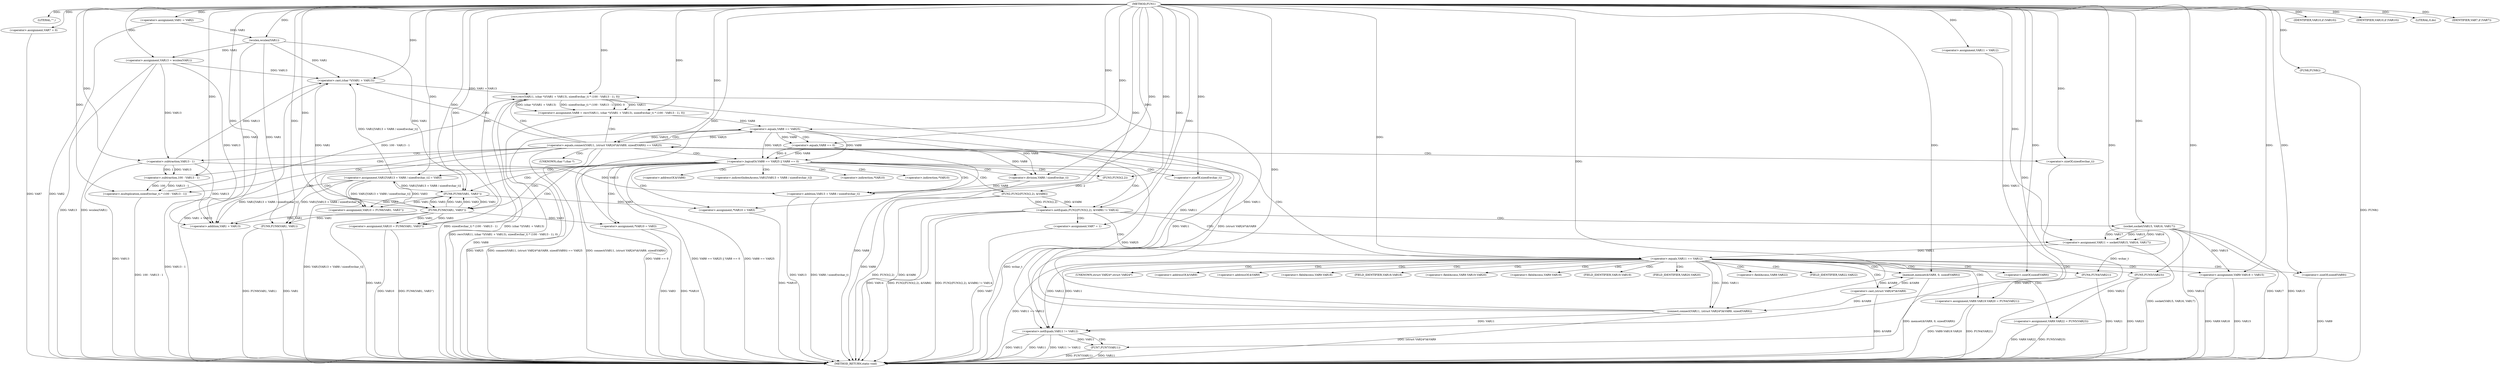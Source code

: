 digraph FUN1 {  
"1000100" [label = "(METHOD,FUN1)" ]
"1000272" [label = "(METHOD_RETURN,static void)" ]
"1000103" [label = "(LITERAL,\"\",)" ]
"1000104" [label = "(<operator>.assignment,VAR1 = VAR2)" ]
"1000112" [label = "(<operator>.assignment,VAR7 = 0)" ]
"1000119" [label = "(<operator>.assignment,VAR11 = VAR12)" ]
"1000123" [label = "(<operator>.assignment,VAR13 = wcslen(VAR1))" ]
"1000125" [label = "(wcslen,wcslen(VAR1))" ]
"1000130" [label = "(<operator>.notEquals,FUN2(FUN3(2,2), &VAR6) != VAR14)" ]
"1000131" [label = "(FUN2,FUN2(FUN3(2,2), &VAR6))" ]
"1000132" [label = "(FUN3,FUN3(2,2))" ]
"1000140" [label = "(<operator>.assignment,VAR7 = 1)" ]
"1000143" [label = "(<operator>.assignment,VAR11 = socket(VAR15, VAR16, VAR17))" ]
"1000145" [label = "(socket,socket(VAR15, VAR16, VAR17))" ]
"1000150" [label = "(<operator>.equals,VAR11 == VAR12)" ]
"1000155" [label = "(memset,memset(&VAR9, 0, sizeof(VAR9)))" ]
"1000159" [label = "(<operator>.sizeOf,sizeof(VAR9))" ]
"1000161" [label = "(<operator>.assignment,VAR9.VAR18 = VAR15)" ]
"1000166" [label = "(<operator>.assignment,VAR9.VAR19.VAR20 = FUN4(VAR21))" ]
"1000172" [label = "(FUN4,FUN4(VAR21))" ]
"1000174" [label = "(<operator>.assignment,VAR9.VAR22 = FUN5(VAR23))" ]
"1000178" [label = "(FUN5,FUN5(VAR23))" ]
"1000181" [label = "(<operator>.equals,connect(VAR11, (struct VAR24*)&VAR9, sizeof(VAR9)) == VAR25)" ]
"1000182" [label = "(connect,connect(VAR11, (struct VAR24*)&VAR9, sizeof(VAR9)))" ]
"1000184" [label = "(<operator>.cast,(struct VAR24*)&VAR9)" ]
"1000188" [label = "(<operator>.sizeOf,sizeof(VAR9))" ]
"1000193" [label = "(<operator>.assignment,VAR8 = recv(VAR11, (char *)(VAR1 + VAR13), sizeof(wchar_t) * (100 - VAR13 - 1), 0))" ]
"1000195" [label = "(recv,recv(VAR11, (char *)(VAR1 + VAR13), sizeof(wchar_t) * (100 - VAR13 - 1), 0))" ]
"1000197" [label = "(<operator>.cast,(char *)(VAR1 + VAR13))" ]
"1000199" [label = "(<operator>.addition,VAR1 + VAR13)" ]
"1000202" [label = "(<operator>.multiplication,sizeof(wchar_t) * (100 - VAR13 - 1))" ]
"1000203" [label = "(<operator>.sizeOf,sizeof(wchar_t))" ]
"1000205" [label = "(<operator>.subtraction,100 - VAR13 - 1)" ]
"1000207" [label = "(<operator>.subtraction,VAR13 - 1)" ]
"1000212" [label = "(<operator>.logicalOr,VAR8 == VAR25 || VAR8 == 0)" ]
"1000213" [label = "(<operator>.equals,VAR8 == VAR25)" ]
"1000216" [label = "(<operator>.equals,VAR8 == 0)" ]
"1000221" [label = "(<operator>.assignment,VAR1[VAR13 + VAR8 / sizeof(wchar_t)] = VAR3)" ]
"1000224" [label = "(<operator>.addition,VAR13 + VAR8 / sizeof(wchar_t))" ]
"1000226" [label = "(<operator>.division,VAR8 / sizeof(wchar_t))" ]
"1000228" [label = "(<operator>.sizeOf,sizeof(wchar_t))" ]
"1000231" [label = "(<operator>.assignment,VAR10 = FUN6(VAR1, VAR3''))" ]
"1000233" [label = "(FUN6,FUN6(VAR1, VAR3''))" ]
"1000237" [label = "(IDENTIFIER,VAR10,if (VAR10))" ]
"1000239" [label = "(<operator>.assignment,*VAR10 = VAR3)" ]
"1000243" [label = "(<operator>.assignment,VAR10 = FUN6(VAR1, VAR3''))" ]
"1000245" [label = "(FUN6,FUN6(VAR1, VAR3''))" ]
"1000249" [label = "(IDENTIFIER,VAR10,if (VAR10))" ]
"1000251" [label = "(<operator>.assignment,*VAR10 = VAR3)" ]
"1000255" [label = "(LITERAL,0,do)" ]
"1000257" [label = "(<operator>.notEquals,VAR11 != VAR12)" ]
"1000261" [label = "(FUN7,FUN7(VAR11))" ]
"1000264" [label = "(IDENTIFIER,VAR7,if (VAR7))" ]
"1000266" [label = "(FUN8,FUN8())" ]
"1000269" [label = "(FUN9,FUN9(VAR1, VAR1))" ]
"1000135" [label = "(<operator>.addressOf,&VAR6)" ]
"1000156" [label = "(<operator>.addressOf,&VAR9)" ]
"1000162" [label = "(<operator>.fieldAccess,VAR9.VAR18)" ]
"1000164" [label = "(FIELD_IDENTIFIER,VAR18,VAR18)" ]
"1000167" [label = "(<operator>.fieldAccess,VAR9.VAR19.VAR20)" ]
"1000168" [label = "(<operator>.fieldAccess,VAR9.VAR19)" ]
"1000170" [label = "(FIELD_IDENTIFIER,VAR19,VAR19)" ]
"1000171" [label = "(FIELD_IDENTIFIER,VAR20,VAR20)" ]
"1000175" [label = "(<operator>.fieldAccess,VAR9.VAR22)" ]
"1000177" [label = "(FIELD_IDENTIFIER,VAR22,VAR22)" ]
"1000185" [label = "(UNKNOWN,struct VAR24*,struct VAR24*)" ]
"1000186" [label = "(<operator>.addressOf,&VAR9)" ]
"1000198" [label = "(UNKNOWN,char *,char *)" ]
"1000222" [label = "(<operator>.indirectIndexAccess,VAR1[VAR13 + VAR8 / sizeof(wchar_t)])" ]
"1000240" [label = "(<operator>.indirection,*VAR10)" ]
"1000252" [label = "(<operator>.indirection,*VAR10)" ]
  "1000181" -> "1000272"  [ label = "DDG: VAR25"] 
  "1000212" -> "1000272"  [ label = "DDG: VAR8 == 0"] 
  "1000224" -> "1000272"  [ label = "DDG: VAR8 / sizeof(wchar_t)"] 
  "1000181" -> "1000272"  [ label = "DDG: connect(VAR11, (struct VAR24*)&VAR9, sizeof(VAR9)) == VAR25"] 
  "1000261" -> "1000272"  [ label = "DDG: FUN7(VAR11)"] 
  "1000181" -> "1000272"  [ label = "DDG: connect(VAR11, (struct VAR24*)&VAR9, sizeof(VAR9))"] 
  "1000257" -> "1000272"  [ label = "DDG: VAR12"] 
  "1000174" -> "1000272"  [ label = "DDG: FUN5(VAR23)"] 
  "1000130" -> "1000272"  [ label = "DDG: FUN2(FUN3(2,2), &VAR6) != VAR14"] 
  "1000184" -> "1000272"  [ label = "DDG: &VAR9"] 
  "1000166" -> "1000272"  [ label = "DDG: FUN4(VAR21)"] 
  "1000224" -> "1000272"  [ label = "DDG: VAR13"] 
  "1000123" -> "1000272"  [ label = "DDG: wcslen(VAR1)"] 
  "1000226" -> "1000272"  [ label = "DDG: VAR8"] 
  "1000178" -> "1000272"  [ label = "DDG: VAR23"] 
  "1000239" -> "1000272"  [ label = "DDG: *VAR10"] 
  "1000216" -> "1000272"  [ label = "DDG: VAR8"] 
  "1000213" -> "1000272"  [ label = "DDG: VAR8"] 
  "1000251" -> "1000272"  [ label = "DDG: VAR3"] 
  "1000188" -> "1000272"  [ label = "DDG: VAR9"] 
  "1000131" -> "1000272"  [ label = "DDG: FUN3(2,2)"] 
  "1000140" -> "1000272"  [ label = "DDG: VAR7"] 
  "1000193" -> "1000272"  [ label = "DDG: recv(VAR11, (char *)(VAR1 + VAR13), sizeof(wchar_t) * (100 - VAR13 - 1), 0)"] 
  "1000182" -> "1000272"  [ label = "DDG: (struct VAR24*)&VAR9"] 
  "1000269" -> "1000272"  [ label = "DDG: FUN9(VAR1, VAR1)"] 
  "1000228" -> "1000272"  [ label = "DDG: wchar_t"] 
  "1000251" -> "1000272"  [ label = "DDG: *VAR10"] 
  "1000155" -> "1000272"  [ label = "DDG: memset(&VAR9, 0, sizeof(VAR9))"] 
  "1000166" -> "1000272"  [ label = "DDG: VAR9.VAR19.VAR20"] 
  "1000221" -> "1000272"  [ label = "DDG: VAR1[VAR13 + VAR8 / sizeof(wchar_t)]"] 
  "1000207" -> "1000272"  [ label = "DDG: VAR13"] 
  "1000257" -> "1000272"  [ label = "DDG: VAR11"] 
  "1000145" -> "1000272"  [ label = "DDG: VAR17"] 
  "1000205" -> "1000272"  [ label = "DDG: VAR13 - 1"] 
  "1000266" -> "1000272"  [ label = "DDG: FUN8()"] 
  "1000212" -> "1000272"  [ label = "DDG: VAR8 == VAR25 || VAR8 == 0"] 
  "1000261" -> "1000272"  [ label = "DDG: VAR11"] 
  "1000195" -> "1000272"  [ label = "DDG: (char *)(VAR1 + VAR13)"] 
  "1000197" -> "1000272"  [ label = "DDG: VAR1 + VAR13"] 
  "1000212" -> "1000272"  [ label = "DDG: VAR8 == VAR25"] 
  "1000131" -> "1000272"  [ label = "DDG: &VAR6"] 
  "1000112" -> "1000272"  [ label = "DDG: VAR7"] 
  "1000172" -> "1000272"  [ label = "DDG: VAR21"] 
  "1000143" -> "1000272"  [ label = "DDG: socket(VAR15, VAR16, VAR17)"] 
  "1000213" -> "1000272"  [ label = "DDG: VAR25"] 
  "1000243" -> "1000272"  [ label = "DDG: VAR10"] 
  "1000269" -> "1000272"  [ label = "DDG: VAR1"] 
  "1000150" -> "1000272"  [ label = "DDG: VAR11 == VAR12"] 
  "1000257" -> "1000272"  [ label = "DDG: VAR11 != VAR12"] 
  "1000202" -> "1000272"  [ label = "DDG: 100 - VAR13 - 1"] 
  "1000243" -> "1000272"  [ label = "DDG: FUN6(VAR1, VAR3'')"] 
  "1000161" -> "1000272"  [ label = "DDG: VAR9.VAR18"] 
  "1000145" -> "1000272"  [ label = "DDG: VAR15"] 
  "1000145" -> "1000272"  [ label = "DDG: VAR16"] 
  "1000130" -> "1000272"  [ label = "DDG: VAR14"] 
  "1000104" -> "1000272"  [ label = "DDG: VAR2"] 
  "1000174" -> "1000272"  [ label = "DDG: VAR9.VAR22"] 
  "1000245" -> "1000272"  [ label = "DDG: VAR3"] 
  "1000123" -> "1000272"  [ label = "DDG: VAR13"] 
  "1000203" -> "1000272"  [ label = "DDG: wchar_t"] 
  "1000161" -> "1000272"  [ label = "DDG: VAR15"] 
  "1000130" -> "1000272"  [ label = "DDG: FUN2(FUN3(2,2), &VAR6)"] 
  "1000195" -> "1000272"  [ label = "DDG: sizeof(wchar_t) * (100 - VAR13 - 1)"] 
  "1000100" -> "1000103"  [ label = "DDG: "] 
  "1000100" -> "1000104"  [ label = "DDG: "] 
  "1000100" -> "1000112"  [ label = "DDG: "] 
  "1000100" -> "1000119"  [ label = "DDG: "] 
  "1000125" -> "1000123"  [ label = "DDG: VAR1"] 
  "1000100" -> "1000123"  [ label = "DDG: "] 
  "1000104" -> "1000125"  [ label = "DDG: VAR1"] 
  "1000100" -> "1000125"  [ label = "DDG: "] 
  "1000131" -> "1000130"  [ label = "DDG: FUN3(2,2)"] 
  "1000131" -> "1000130"  [ label = "DDG: &VAR6"] 
  "1000132" -> "1000131"  [ label = "DDG: 2"] 
  "1000100" -> "1000132"  [ label = "DDG: "] 
  "1000100" -> "1000130"  [ label = "DDG: "] 
  "1000100" -> "1000140"  [ label = "DDG: "] 
  "1000145" -> "1000143"  [ label = "DDG: VAR15"] 
  "1000145" -> "1000143"  [ label = "DDG: VAR16"] 
  "1000145" -> "1000143"  [ label = "DDG: VAR17"] 
  "1000100" -> "1000143"  [ label = "DDG: "] 
  "1000100" -> "1000145"  [ label = "DDG: "] 
  "1000143" -> "1000150"  [ label = "DDG: VAR11"] 
  "1000100" -> "1000150"  [ label = "DDG: "] 
  "1000184" -> "1000155"  [ label = "DDG: &VAR9"] 
  "1000100" -> "1000155"  [ label = "DDG: "] 
  "1000100" -> "1000159"  [ label = "DDG: "] 
  "1000145" -> "1000161"  [ label = "DDG: VAR15"] 
  "1000100" -> "1000161"  [ label = "DDG: "] 
  "1000172" -> "1000166"  [ label = "DDG: VAR21"] 
  "1000100" -> "1000172"  [ label = "DDG: "] 
  "1000178" -> "1000174"  [ label = "DDG: VAR23"] 
  "1000100" -> "1000178"  [ label = "DDG: "] 
  "1000182" -> "1000181"  [ label = "DDG: VAR11"] 
  "1000182" -> "1000181"  [ label = "DDG: (struct VAR24*)&VAR9"] 
  "1000150" -> "1000182"  [ label = "DDG: VAR11"] 
  "1000100" -> "1000182"  [ label = "DDG: "] 
  "1000184" -> "1000182"  [ label = "DDG: &VAR9"] 
  "1000155" -> "1000184"  [ label = "DDG: &VAR9"] 
  "1000100" -> "1000188"  [ label = "DDG: "] 
  "1000213" -> "1000181"  [ label = "DDG: VAR25"] 
  "1000100" -> "1000181"  [ label = "DDG: "] 
  "1000195" -> "1000193"  [ label = "DDG: VAR11"] 
  "1000195" -> "1000193"  [ label = "DDG: (char *)(VAR1 + VAR13)"] 
  "1000195" -> "1000193"  [ label = "DDG: sizeof(wchar_t) * (100 - VAR13 - 1)"] 
  "1000195" -> "1000193"  [ label = "DDG: 0"] 
  "1000100" -> "1000193"  [ label = "DDG: "] 
  "1000182" -> "1000195"  [ label = "DDG: VAR11"] 
  "1000100" -> "1000195"  [ label = "DDG: "] 
  "1000197" -> "1000195"  [ label = "DDG: VAR1 + VAR13"] 
  "1000125" -> "1000197"  [ label = "DDG: VAR1"] 
  "1000221" -> "1000197"  [ label = "DDG: VAR1[VAR13 + VAR8 / sizeof(wchar_t)]"] 
  "1000245" -> "1000197"  [ label = "DDG: VAR1"] 
  "1000100" -> "1000197"  [ label = "DDG: "] 
  "1000123" -> "1000197"  [ label = "DDG: VAR13"] 
  "1000207" -> "1000197"  [ label = "DDG: VAR13"] 
  "1000125" -> "1000199"  [ label = "DDG: VAR1"] 
  "1000221" -> "1000199"  [ label = "DDG: VAR1[VAR13 + VAR8 / sizeof(wchar_t)]"] 
  "1000245" -> "1000199"  [ label = "DDG: VAR1"] 
  "1000100" -> "1000199"  [ label = "DDG: "] 
  "1000123" -> "1000199"  [ label = "DDG: VAR13"] 
  "1000207" -> "1000199"  [ label = "DDG: VAR13"] 
  "1000202" -> "1000195"  [ label = "DDG: 100 - VAR13 - 1"] 
  "1000100" -> "1000202"  [ label = "DDG: "] 
  "1000100" -> "1000203"  [ label = "DDG: "] 
  "1000205" -> "1000202"  [ label = "DDG: 100"] 
  "1000205" -> "1000202"  [ label = "DDG: VAR13 - 1"] 
  "1000100" -> "1000205"  [ label = "DDG: "] 
  "1000207" -> "1000205"  [ label = "DDG: VAR13"] 
  "1000207" -> "1000205"  [ label = "DDG: 1"] 
  "1000100" -> "1000207"  [ label = "DDG: "] 
  "1000123" -> "1000207"  [ label = "DDG: VAR13"] 
  "1000213" -> "1000212"  [ label = "DDG: VAR8"] 
  "1000213" -> "1000212"  [ label = "DDG: VAR25"] 
  "1000193" -> "1000213"  [ label = "DDG: VAR8"] 
  "1000100" -> "1000213"  [ label = "DDG: "] 
  "1000181" -> "1000213"  [ label = "DDG: VAR25"] 
  "1000216" -> "1000212"  [ label = "DDG: VAR8"] 
  "1000216" -> "1000212"  [ label = "DDG: 0"] 
  "1000213" -> "1000216"  [ label = "DDG: VAR8"] 
  "1000100" -> "1000216"  [ label = "DDG: "] 
  "1000245" -> "1000221"  [ label = "DDG: VAR3"] 
  "1000100" -> "1000221"  [ label = "DDG: "] 
  "1000207" -> "1000224"  [ label = "DDG: VAR13"] 
  "1000100" -> "1000224"  [ label = "DDG: "] 
  "1000226" -> "1000224"  [ label = "DDG: VAR8"] 
  "1000216" -> "1000226"  [ label = "DDG: VAR8"] 
  "1000213" -> "1000226"  [ label = "DDG: VAR8"] 
  "1000100" -> "1000226"  [ label = "DDG: "] 
  "1000100" -> "1000228"  [ label = "DDG: "] 
  "1000233" -> "1000231"  [ label = "DDG: VAR1"] 
  "1000233" -> "1000231"  [ label = "DDG: VAR3"] 
  "1000100" -> "1000231"  [ label = "DDG: "] 
  "1000221" -> "1000233"  [ label = "DDG: VAR1[VAR13 + VAR8 / sizeof(wchar_t)]"] 
  "1000100" -> "1000233"  [ label = "DDG: "] 
  "1000125" -> "1000233"  [ label = "DDG: VAR1"] 
  "1000245" -> "1000233"  [ label = "DDG: VAR1"] 
  "1000245" -> "1000233"  [ label = "DDG: VAR3"] 
  "1000100" -> "1000237"  [ label = "DDG: "] 
  "1000233" -> "1000239"  [ label = "DDG: VAR3"] 
  "1000100" -> "1000239"  [ label = "DDG: "] 
  "1000245" -> "1000243"  [ label = "DDG: VAR1"] 
  "1000245" -> "1000243"  [ label = "DDG: VAR3"] 
  "1000100" -> "1000243"  [ label = "DDG: "] 
  "1000221" -> "1000245"  [ label = "DDG: VAR1[VAR13 + VAR8 / sizeof(wchar_t)]"] 
  "1000233" -> "1000245"  [ label = "DDG: VAR1"] 
  "1000100" -> "1000245"  [ label = "DDG: "] 
  "1000233" -> "1000245"  [ label = "DDG: VAR3"] 
  "1000100" -> "1000249"  [ label = "DDG: "] 
  "1000245" -> "1000251"  [ label = "DDG: VAR3"] 
  "1000100" -> "1000251"  [ label = "DDG: "] 
  "1000100" -> "1000255"  [ label = "DDG: "] 
  "1000150" -> "1000257"  [ label = "DDG: VAR11"] 
  "1000119" -> "1000257"  [ label = "DDG: VAR11"] 
  "1000195" -> "1000257"  [ label = "DDG: VAR11"] 
  "1000182" -> "1000257"  [ label = "DDG: VAR11"] 
  "1000100" -> "1000257"  [ label = "DDG: "] 
  "1000150" -> "1000257"  [ label = "DDG: VAR12"] 
  "1000257" -> "1000261"  [ label = "DDG: VAR11"] 
  "1000100" -> "1000261"  [ label = "DDG: "] 
  "1000100" -> "1000264"  [ label = "DDG: "] 
  "1000100" -> "1000266"  [ label = "DDG: "] 
  "1000125" -> "1000269"  [ label = "DDG: VAR1"] 
  "1000221" -> "1000269"  [ label = "DDG: VAR1[VAR13 + VAR8 / sizeof(wchar_t)]"] 
  "1000245" -> "1000269"  [ label = "DDG: VAR1"] 
  "1000100" -> "1000269"  [ label = "DDG: "] 
  "1000130" -> "1000150"  [ label = "CDG: "] 
  "1000130" -> "1000145"  [ label = "CDG: "] 
  "1000130" -> "1000143"  [ label = "CDG: "] 
  "1000130" -> "1000140"  [ label = "CDG: "] 
  "1000150" -> "1000164"  [ label = "CDG: "] 
  "1000150" -> "1000174"  [ label = "CDG: "] 
  "1000150" -> "1000156"  [ label = "CDG: "] 
  "1000150" -> "1000161"  [ label = "CDG: "] 
  "1000150" -> "1000182"  [ label = "CDG: "] 
  "1000150" -> "1000166"  [ label = "CDG: "] 
  "1000150" -> "1000188"  [ label = "CDG: "] 
  "1000150" -> "1000167"  [ label = "CDG: "] 
  "1000150" -> "1000175"  [ label = "CDG: "] 
  "1000150" -> "1000185"  [ label = "CDG: "] 
  "1000150" -> "1000186"  [ label = "CDG: "] 
  "1000150" -> "1000172"  [ label = "CDG: "] 
  "1000150" -> "1000168"  [ label = "CDG: "] 
  "1000150" -> "1000178"  [ label = "CDG: "] 
  "1000150" -> "1000159"  [ label = "CDG: "] 
  "1000150" -> "1000155"  [ label = "CDG: "] 
  "1000150" -> "1000170"  [ label = "CDG: "] 
  "1000150" -> "1000171"  [ label = "CDG: "] 
  "1000150" -> "1000184"  [ label = "CDG: "] 
  "1000150" -> "1000177"  [ label = "CDG: "] 
  "1000150" -> "1000162"  [ label = "CDG: "] 
  "1000150" -> "1000181"  [ label = "CDG: "] 
  "1000181" -> "1000199"  [ label = "CDG: "] 
  "1000181" -> "1000197"  [ label = "CDG: "] 
  "1000181" -> "1000198"  [ label = "CDG: "] 
  "1000181" -> "1000195"  [ label = "CDG: "] 
  "1000181" -> "1000213"  [ label = "CDG: "] 
  "1000181" -> "1000212"  [ label = "CDG: "] 
  "1000181" -> "1000207"  [ label = "CDG: "] 
  "1000181" -> "1000203"  [ label = "CDG: "] 
  "1000181" -> "1000205"  [ label = "CDG: "] 
  "1000181" -> "1000202"  [ label = "CDG: "] 
  "1000181" -> "1000193"  [ label = "CDG: "] 
  "1000212" -> "1000221"  [ label = "CDG: "] 
  "1000212" -> "1000233"  [ label = "CDG: "] 
  "1000212" -> "1000243"  [ label = "CDG: "] 
  "1000212" -> "1000222"  [ label = "CDG: "] 
  "1000212" -> "1000224"  [ label = "CDG: "] 
  "1000212" -> "1000245"  [ label = "CDG: "] 
  "1000212" -> "1000226"  [ label = "CDG: "] 
  "1000212" -> "1000231"  [ label = "CDG: "] 
  "1000212" -> "1000228"  [ label = "CDG: "] 
  "1000212" -> "1000132"  [ label = "CDG: "] 
  "1000212" -> "1000130"  [ label = "CDG: "] 
  "1000212" -> "1000135"  [ label = "CDG: "] 
  "1000212" -> "1000131"  [ label = "CDG: "] 
  "1000212" -> "1000240"  [ label = "CDG: "] 
  "1000212" -> "1000239"  [ label = "CDG: "] 
  "1000212" -> "1000251"  [ label = "CDG: "] 
  "1000212" -> "1000252"  [ label = "CDG: "] 
  "1000213" -> "1000216"  [ label = "CDG: "] 
  "1000257" -> "1000261"  [ label = "CDG: "] 
}
